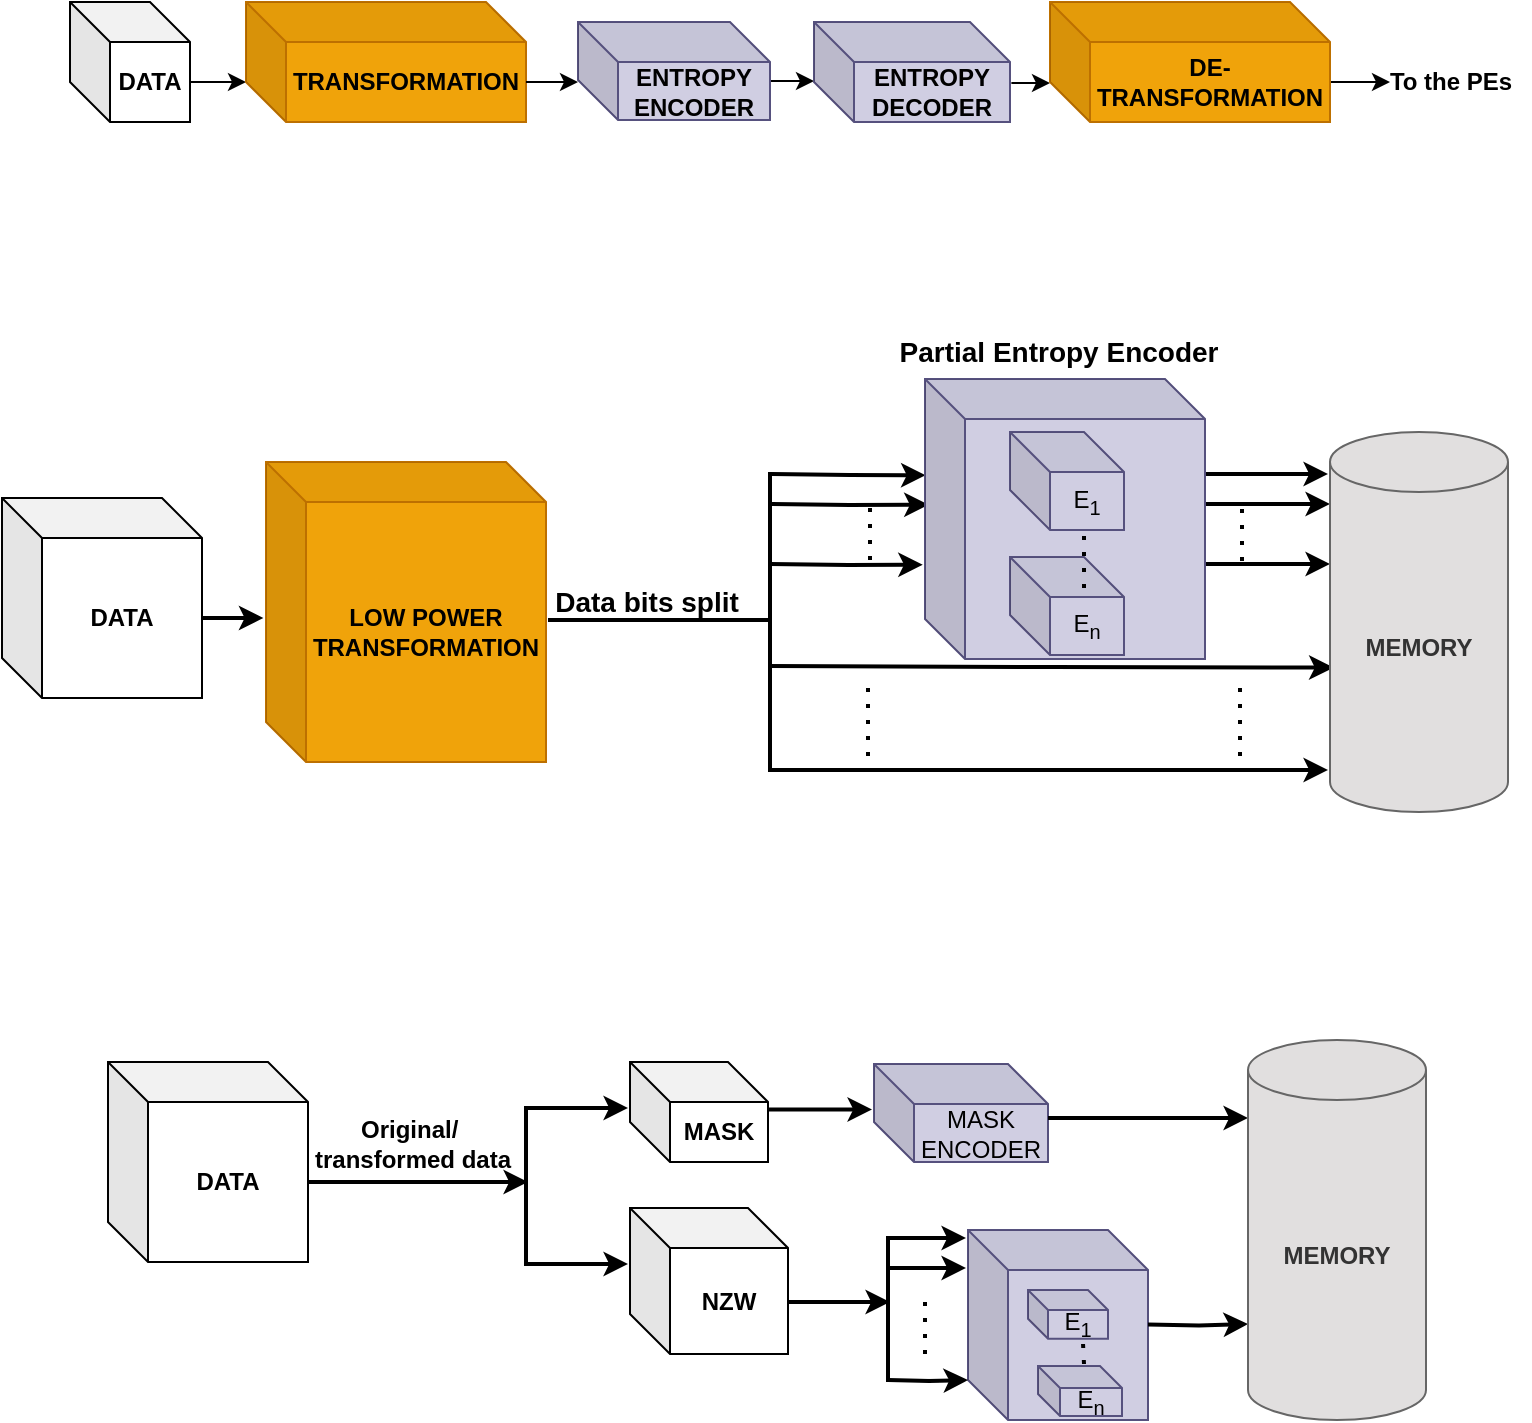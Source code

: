 <mxfile version="28.2.4">
  <diagram name="Page-1" id="LP1gXYHPUsQjDHA4PLlW">
    <mxGraphModel dx="1683" dy="542" grid="1" gridSize="10" guides="1" tooltips="1" connect="1" arrows="1" fold="1" page="1" pageScale="1" pageWidth="850" pageHeight="1100" math="0" shadow="0">
      <root>
        <mxCell id="0" />
        <mxCell id="1" parent="0" />
        <mxCell id="IX06JGgft1yPhYiZ-xpy-1" style="edgeStyle=orthogonalEdgeStyle;rounded=0;orthogonalLoop=1;jettySize=auto;html=1;entryX=0;entryY=0;entryDx=0;entryDy=40;entryPerimeter=0;" parent="1" edge="1">
          <mxGeometry relative="1" as="geometry">
            <mxPoint x="159" y="350" as="targetPoint" />
            <mxPoint x="131" y="350" as="sourcePoint" />
            <Array as="points">
              <mxPoint x="158" y="350" />
            </Array>
          </mxGeometry>
        </mxCell>
        <mxCell id="IX06JGgft1yPhYiZ-xpy-2" value="&lt;b&gt;&lt;font&gt;DATA&lt;/font&gt;&lt;/b&gt;" style="shape=cube;whiteSpace=wrap;html=1;boundedLbl=1;backgroundOutline=1;darkOpacity=0.05;darkOpacity2=0.1;" parent="1" vertex="1">
          <mxGeometry x="71" y="310" width="60" height="60" as="geometry" />
        </mxCell>
        <mxCell id="IX06JGgft1yPhYiZ-xpy-3" style="edgeStyle=orthogonalEdgeStyle;rounded=0;orthogonalLoop=1;jettySize=auto;html=1;exitX=0;exitY=0;exitDx=140;exitDy=50;exitPerimeter=0;entryX=0;entryY=0;entryDx=140;entryDy=50;entryPerimeter=0;" parent="1" source="IX06JGgft1yPhYiZ-xpy-4" target="IX06JGgft1yPhYiZ-xpy-4" edge="1">
          <mxGeometry relative="1" as="geometry">
            <mxPoint x="364" y="348" as="targetPoint" />
          </mxGeometry>
        </mxCell>
        <mxCell id="IX06JGgft1yPhYiZ-xpy-4" value="&lt;b&gt;&lt;font&gt;TRANSFORMATION&lt;/font&gt;&lt;/b&gt;" style="shape=cube;whiteSpace=wrap;html=1;boundedLbl=1;backgroundOutline=1;darkOpacity=0.05;darkOpacity2=0.1;fillColor=#f0a30a;strokeColor=#BD7000;fontColor=#000000;" parent="1" vertex="1">
          <mxGeometry x="159" y="310" width="140" height="60" as="geometry" />
        </mxCell>
        <mxCell id="IX06JGgft1yPhYiZ-xpy-5" style="edgeStyle=orthogonalEdgeStyle;rounded=0;orthogonalLoop=1;jettySize=auto;html=1;exitX=0;exitY=0;exitDx=104;exitDy=34.5;exitPerimeter=0;entryX=0;entryY=0.66;entryDx=0;entryDy=0;entryPerimeter=0;" parent="1" edge="1">
          <mxGeometry relative="1" as="geometry">
            <mxPoint x="443" y="350" as="targetPoint" />
            <mxPoint x="411" y="349.5" as="sourcePoint" />
          </mxGeometry>
        </mxCell>
        <mxCell id="IX06JGgft1yPhYiZ-xpy-6" value="&lt;b&gt;&lt;font&gt;ENTROPY ENCODER&lt;/font&gt;&lt;/b&gt;" style="shape=cube;whiteSpace=wrap;html=1;boundedLbl=1;backgroundOutline=1;darkOpacity=0.05;darkOpacity2=0.1;fillColor=#d0cee2;strokeColor=#56517e;" parent="1" vertex="1">
          <mxGeometry x="325" y="320" width="96" height="49" as="geometry" />
        </mxCell>
        <mxCell id="IX06JGgft1yPhYiZ-xpy-7" style="edgeStyle=orthogonalEdgeStyle;rounded=0;orthogonalLoop=1;jettySize=auto;html=1;exitX=1.007;exitY=0.61;exitDx=0;exitDy=0;exitPerimeter=0;" parent="1" source="IX06JGgft1yPhYiZ-xpy-8" edge="1">
          <mxGeometry relative="1" as="geometry">
            <mxPoint x="561" y="350" as="targetPoint" />
            <mxPoint x="533" y="350" as="sourcePoint" />
          </mxGeometry>
        </mxCell>
        <mxCell id="IX06JGgft1yPhYiZ-xpy-8" value="&lt;b&gt;&lt;font&gt;ENTROPY DECODER&lt;/font&gt;&lt;/b&gt;" style="shape=cube;whiteSpace=wrap;html=1;boundedLbl=1;backgroundOutline=1;darkOpacity=0.05;darkOpacity2=0.1;fillColor=#d0cee2;strokeColor=#56517e;" parent="1" vertex="1">
          <mxGeometry x="443" y="320" width="98" height="50" as="geometry" />
        </mxCell>
        <mxCell id="IX06JGgft1yPhYiZ-xpy-9" style="edgeStyle=orthogonalEdgeStyle;rounded=0;orthogonalLoop=1;jettySize=auto;html=1;exitX=0;exitY=0;exitDx=140;exitDy=40;exitPerimeter=0;entryX=0;entryY=0;entryDx=0;entryDy=29;entryPerimeter=0;" parent="1" edge="1">
          <mxGeometry relative="1" as="geometry">
            <mxPoint x="299" y="350" as="sourcePoint" />
            <mxPoint x="325" y="350" as="targetPoint" />
          </mxGeometry>
        </mxCell>
        <mxCell id="IX06JGgft1yPhYiZ-xpy-10" style="edgeStyle=orthogonalEdgeStyle;rounded=0;orthogonalLoop=1;jettySize=auto;html=1;exitX=0;exitY=0;exitDx=140;exitDy=40;exitPerimeter=0;" parent="1" source="IX06JGgft1yPhYiZ-xpy-11" edge="1">
          <mxGeometry relative="1" as="geometry">
            <mxPoint x="731" y="350" as="targetPoint" />
          </mxGeometry>
        </mxCell>
        <mxCell id="IX06JGgft1yPhYiZ-xpy-11" value="&lt;b&gt;&lt;font&gt;DE-TRANSFORMATION&lt;/font&gt;&lt;/b&gt;" style="shape=cube;whiteSpace=wrap;html=1;boundedLbl=1;backgroundOutline=1;darkOpacity=0.05;darkOpacity2=0.1;fillColor=#f0a30a;strokeColor=#BD7000;fontColor=#000000;" parent="1" vertex="1">
          <mxGeometry x="561" y="310" width="140" height="60" as="geometry" />
        </mxCell>
        <mxCell id="IX06JGgft1yPhYiZ-xpy-12" value="&lt;b&gt;To the PEs&lt;/b&gt;" style="text;html=1;align=center;verticalAlign=middle;resizable=0;points=[];autosize=1;strokeColor=none;fillColor=none;" parent="1" vertex="1">
          <mxGeometry x="721" y="335" width="80" height="30" as="geometry" />
        </mxCell>
        <mxCell id="jKtk_MFLA1CKvHIvnrR1-2" value="&lt;b&gt;&lt;font&gt;DATA&lt;/font&gt;&lt;/b&gt;" style="shape=cube;whiteSpace=wrap;html=1;boundedLbl=1;backgroundOutline=1;darkOpacity=0.05;darkOpacity2=0.1;" parent="1" vertex="1">
          <mxGeometry x="37" y="558" width="100" height="100" as="geometry" />
        </mxCell>
        <mxCell id="jKtk_MFLA1CKvHIvnrR1-3" value="&lt;b&gt;&lt;font&gt;LOW POWER TRANSFORMATION&lt;/font&gt;&lt;/b&gt;" style="shape=cube;whiteSpace=wrap;html=1;boundedLbl=1;backgroundOutline=1;darkOpacity=0.05;darkOpacity2=0.1;fillColor=#f0a30a;strokeColor=#BD7000;fontColor=#000000;" parent="1" vertex="1">
          <mxGeometry x="169" y="540" width="140" height="150" as="geometry" />
        </mxCell>
        <mxCell id="jKtk_MFLA1CKvHIvnrR1-4" style="edgeStyle=orthogonalEdgeStyle;rounded=0;orthogonalLoop=1;jettySize=auto;html=1;exitX=0;exitY=0;exitDx=140;exitDy=40;exitPerimeter=0;endArrow=none;endFill=0;strokeWidth=2;" parent="1" edge="1">
          <mxGeometry relative="1" as="geometry">
            <mxPoint x="310" y="619" as="sourcePoint" />
            <mxPoint x="420" y="619" as="targetPoint" />
          </mxGeometry>
        </mxCell>
        <mxCell id="jKtk_MFLA1CKvHIvnrR1-6" value="" style="endArrow=none;html=1;rounded=0;strokeWidth=2;" parent="1" edge="1">
          <mxGeometry width="50" height="50" relative="1" as="geometry">
            <mxPoint x="421" y="695" as="sourcePoint" />
            <mxPoint x="421" y="545" as="targetPoint" />
          </mxGeometry>
        </mxCell>
        <mxCell id="jKtk_MFLA1CKvHIvnrR1-7" value="&lt;b&gt;&lt;font style=&quot;font-size: 14px;&quot;&gt;Data bits split&lt;/font&gt;&lt;/b&gt;" style="text;html=1;align=center;verticalAlign=middle;resizable=0;points=[];autosize=1;strokeColor=none;fillColor=none;" parent="1" vertex="1">
          <mxGeometry x="299" y="595" width="120" height="30" as="geometry" />
        </mxCell>
        <mxCell id="jKtk_MFLA1CKvHIvnrR1-9" style="edgeStyle=orthogonalEdgeStyle;rounded=0;orthogonalLoop=1;jettySize=auto;html=1;exitX=0;exitY=0;exitDx=140;exitDy=40;exitPerimeter=0;strokeWidth=2;entryX=0.02;entryY=0.62;entryDx=0;entryDy=0;entryPerimeter=0;" parent="1" target="jKtk_MFLA1CKvHIvnrR1-26" edge="1">
          <mxGeometry relative="1" as="geometry">
            <mxPoint x="421" y="642" as="sourcePoint" />
            <mxPoint x="681" y="642" as="targetPoint" />
          </mxGeometry>
        </mxCell>
        <mxCell id="jKtk_MFLA1CKvHIvnrR1-11" style="edgeStyle=orthogonalEdgeStyle;rounded=0;orthogonalLoop=1;jettySize=auto;html=1;exitX=0;exitY=0;exitDx=140;exitDy=40;exitPerimeter=0;strokeWidth=2;entryX=0.002;entryY=0.344;entryDx=0;entryDy=0;entryPerimeter=0;" parent="1" target="jKtk_MFLA1CKvHIvnrR1-14" edge="1">
          <mxGeometry relative="1" as="geometry">
            <mxPoint x="422" y="546" as="sourcePoint" />
            <mxPoint x="522" y="546" as="targetPoint" />
          </mxGeometry>
        </mxCell>
        <mxCell id="jKtk_MFLA1CKvHIvnrR1-12" style="edgeStyle=orthogonalEdgeStyle;rounded=0;orthogonalLoop=1;jettySize=auto;html=1;exitX=0;exitY=0;exitDx=140;exitDy=40;exitPerimeter=0;strokeWidth=2;entryX=0.013;entryY=0.449;entryDx=0;entryDy=0;entryPerimeter=0;" parent="1" target="jKtk_MFLA1CKvHIvnrR1-14" edge="1">
          <mxGeometry relative="1" as="geometry">
            <mxPoint x="422" y="561" as="sourcePoint" />
            <mxPoint x="522" y="561" as="targetPoint" />
          </mxGeometry>
        </mxCell>
        <mxCell id="jKtk_MFLA1CKvHIvnrR1-13" style="edgeStyle=orthogonalEdgeStyle;rounded=0;orthogonalLoop=1;jettySize=auto;html=1;exitX=0;exitY=0;exitDx=140;exitDy=40;exitPerimeter=0;strokeWidth=2;entryX=-0.008;entryY=0.663;entryDx=0;entryDy=0;entryPerimeter=0;" parent="1" target="jKtk_MFLA1CKvHIvnrR1-14" edge="1">
          <mxGeometry relative="1" as="geometry">
            <mxPoint x="421" y="591" as="sourcePoint" />
            <mxPoint x="521" y="591" as="targetPoint" />
          </mxGeometry>
        </mxCell>
        <mxCell id="jKtk_MFLA1CKvHIvnrR1-15" value="" style="endArrow=none;dashed=1;html=1;dashPattern=1 3;strokeWidth=2;rounded=0;" parent="1" edge="1">
          <mxGeometry width="50" height="50" relative="1" as="geometry">
            <mxPoint x="470" y="687" as="sourcePoint" />
            <mxPoint x="470" y="649" as="targetPoint" />
          </mxGeometry>
        </mxCell>
        <mxCell id="jKtk_MFLA1CKvHIvnrR1-16" value="" style="endArrow=none;dashed=1;html=1;dashPattern=1 3;strokeWidth=2;rounded=0;" parent="1" edge="1">
          <mxGeometry width="50" height="50" relative="1" as="geometry">
            <mxPoint x="471" y="589" as="sourcePoint" />
            <mxPoint x="471" y="562" as="targetPoint" />
          </mxGeometry>
        </mxCell>
        <mxCell id="jKtk_MFLA1CKvHIvnrR1-17" style="edgeStyle=orthogonalEdgeStyle;rounded=0;orthogonalLoop=1;jettySize=auto;html=1;exitX=0;exitY=0;exitDx=140;exitDy=40;exitPerimeter=0;strokeWidth=2;" parent="1" edge="1">
          <mxGeometry relative="1" as="geometry">
            <mxPoint x="421" y="694" as="sourcePoint" />
            <mxPoint x="700" y="694" as="targetPoint" />
          </mxGeometry>
        </mxCell>
        <mxCell id="jKtk_MFLA1CKvHIvnrR1-18" style="edgeStyle=orthogonalEdgeStyle;rounded=0;orthogonalLoop=1;jettySize=auto;html=1;strokeWidth=2;" parent="1" edge="1">
          <mxGeometry relative="1" as="geometry">
            <mxPoint x="639" y="546" as="sourcePoint" />
            <mxPoint x="700" y="546" as="targetPoint" />
          </mxGeometry>
        </mxCell>
        <mxCell id="jKtk_MFLA1CKvHIvnrR1-19" style="edgeStyle=orthogonalEdgeStyle;rounded=0;orthogonalLoop=1;jettySize=auto;html=1;exitX=0;exitY=0;exitDx=140;exitDy=40;exitPerimeter=0;strokeWidth=2;" parent="1" edge="1">
          <mxGeometry relative="1" as="geometry">
            <mxPoint x="639" y="561" as="sourcePoint" />
            <mxPoint x="701" y="561" as="targetPoint" />
          </mxGeometry>
        </mxCell>
        <mxCell id="jKtk_MFLA1CKvHIvnrR1-20" style="edgeStyle=orthogonalEdgeStyle;rounded=0;orthogonalLoop=1;jettySize=auto;html=1;exitX=0;exitY=0;exitDx=140;exitDy=40;exitPerimeter=0;strokeWidth=2;" parent="1" edge="1">
          <mxGeometry relative="1" as="geometry">
            <mxPoint x="638" y="591" as="sourcePoint" />
            <mxPoint x="701" y="591" as="targetPoint" />
          </mxGeometry>
        </mxCell>
        <mxCell id="jKtk_MFLA1CKvHIvnrR1-21" value="" style="endArrow=none;dashed=1;html=1;dashPattern=1 3;strokeWidth=2;rounded=0;" parent="1" edge="1">
          <mxGeometry width="50" height="50" relative="1" as="geometry">
            <mxPoint x="657" y="589.5" as="sourcePoint" />
            <mxPoint x="657" y="562.5" as="targetPoint" />
          </mxGeometry>
        </mxCell>
        <mxCell id="jKtk_MFLA1CKvHIvnrR1-23" value="&lt;b&gt;&lt;font style=&quot;font-size: 14px;&quot;&gt;Partial Entropy Encoder&lt;/font&gt;&lt;/b&gt;" style="text;html=1;align=center;verticalAlign=middle;resizable=0;points=[];autosize=1;strokeColor=none;fillColor=none;" parent="1" vertex="1">
          <mxGeometry x="475" y="470" width="180" height="30" as="geometry" />
        </mxCell>
        <mxCell id="jKtk_MFLA1CKvHIvnrR1-26" value="&lt;b&gt;MEMORY&lt;/b&gt;" style="shape=cylinder3;whiteSpace=wrap;html=1;boundedLbl=1;backgroundOutline=1;size=15;fillColor=light-dark(#e1dfdf, #1a1a1a);strokeColor=#666666;fontColor=#333333;" parent="1" vertex="1">
          <mxGeometry x="701" y="525" width="89" height="190" as="geometry" />
        </mxCell>
        <mxCell id="jKtk_MFLA1CKvHIvnrR1-27" style="edgeStyle=orthogonalEdgeStyle;rounded=0;orthogonalLoop=1;jettySize=auto;html=1;exitX=0;exitY=0;exitDx=100;exitDy=60;exitPerimeter=0;entryX=-0.009;entryY=0.521;entryDx=0;entryDy=0;entryPerimeter=0;strokeWidth=2;" parent="1" source="jKtk_MFLA1CKvHIvnrR1-2" target="jKtk_MFLA1CKvHIvnrR1-3" edge="1">
          <mxGeometry relative="1" as="geometry" />
        </mxCell>
        <mxCell id="Dm8rZ5m98SyZMoXHKYDj-1" value="" style="endArrow=none;dashed=1;html=1;dashPattern=1 3;strokeWidth=2;rounded=0;" parent="1" edge="1">
          <mxGeometry width="50" height="50" relative="1" as="geometry">
            <mxPoint x="656" y="687" as="sourcePoint" />
            <mxPoint x="656" y="649" as="targetPoint" />
          </mxGeometry>
        </mxCell>
        <mxCell id="VLtqBEOc1efZd0iGKF26-1" value="&lt;b&gt;&lt;font&gt;DATA&lt;/font&gt;&lt;/b&gt;" style="shape=cube;whiteSpace=wrap;html=1;boundedLbl=1;backgroundOutline=1;darkOpacity=0.05;darkOpacity2=0.1;" parent="1" vertex="1">
          <mxGeometry x="90" y="840" width="100" height="100" as="geometry" />
        </mxCell>
        <mxCell id="VLtqBEOc1efZd0iGKF26-2" style="edgeStyle=orthogonalEdgeStyle;rounded=0;orthogonalLoop=1;jettySize=auto;html=1;exitX=0;exitY=0;exitDx=100;exitDy=60;exitPerimeter=0;strokeWidth=2;" parent="1" source="VLtqBEOc1efZd0iGKF26-1" edge="1">
          <mxGeometry relative="1" as="geometry">
            <mxPoint x="300" y="900" as="targetPoint" />
          </mxGeometry>
        </mxCell>
        <mxCell id="VLtqBEOc1efZd0iGKF26-3" value="&lt;b&gt;Original/&amp;nbsp;&lt;/b&gt;&lt;div&gt;&lt;b&gt;transformed data&lt;/b&gt;&lt;/div&gt;" style="text;html=1;align=center;verticalAlign=middle;resizable=0;points=[];autosize=1;strokeColor=none;fillColor=none;" parent="1" vertex="1">
          <mxGeometry x="182" y="861" width="120" height="40" as="geometry" />
        </mxCell>
        <mxCell id="VLtqBEOc1efZd0iGKF26-4" value="" style="endArrow=none;html=1;rounded=0;strokeWidth=2;" parent="1" edge="1">
          <mxGeometry width="50" height="50" relative="1" as="geometry">
            <mxPoint x="299" y="942" as="sourcePoint" />
            <mxPoint x="299" y="862" as="targetPoint" />
          </mxGeometry>
        </mxCell>
        <mxCell id="VLtqBEOc1efZd0iGKF26-5" style="edgeStyle=orthogonalEdgeStyle;rounded=0;orthogonalLoop=1;jettySize=auto;html=1;exitX=0;exitY=0;exitDx=140;exitDy=40;exitPerimeter=0;strokeWidth=2;" parent="1" edge="1">
          <mxGeometry relative="1" as="geometry">
            <mxPoint x="298" y="863" as="sourcePoint" />
            <mxPoint x="350" y="863" as="targetPoint" />
          </mxGeometry>
        </mxCell>
        <mxCell id="VLtqBEOc1efZd0iGKF26-7" style="edgeStyle=orthogonalEdgeStyle;rounded=0;orthogonalLoop=1;jettySize=auto;html=1;exitX=0;exitY=0;exitDx=140;exitDy=40;exitPerimeter=0;strokeWidth=2;" parent="1" edge="1">
          <mxGeometry relative="1" as="geometry">
            <mxPoint x="299" y="941" as="sourcePoint" />
            <mxPoint x="350" y="941" as="targetPoint" />
          </mxGeometry>
        </mxCell>
        <mxCell id="VLtqBEOc1efZd0iGKF26-8" value="&lt;b&gt;&lt;font&gt;MASK&lt;/font&gt;&lt;/b&gt;" style="shape=cube;whiteSpace=wrap;html=1;boundedLbl=1;backgroundOutline=1;darkOpacity=0.05;darkOpacity2=0.1;" parent="1" vertex="1">
          <mxGeometry x="351" y="840" width="69" height="50" as="geometry" />
        </mxCell>
        <mxCell id="VLtqBEOc1efZd0iGKF26-9" value="&lt;b&gt;NZW&lt;/b&gt;" style="shape=cube;whiteSpace=wrap;html=1;boundedLbl=1;backgroundOutline=1;darkOpacity=0.05;darkOpacity2=0.1;" parent="1" vertex="1">
          <mxGeometry x="351" y="913" width="79" height="73" as="geometry" />
        </mxCell>
        <mxCell id="VLtqBEOc1efZd0iGKF26-10" style="edgeStyle=orthogonalEdgeStyle;rounded=0;orthogonalLoop=1;jettySize=auto;html=1;exitX=0;exitY=0;exitDx=140;exitDy=40;exitPerimeter=0;strokeWidth=2;" parent="1" edge="1">
          <mxGeometry relative="1" as="geometry">
            <mxPoint x="420" y="863.71" as="sourcePoint" />
            <mxPoint x="472" y="863.71" as="targetPoint" />
          </mxGeometry>
        </mxCell>
        <mxCell id="VLtqBEOc1efZd0iGKF26-12" value="MASK ENCODER" style="shape=cube;whiteSpace=wrap;html=1;boundedLbl=1;backgroundOutline=1;darkOpacity=0.05;darkOpacity2=0.1;fillColor=#d0cee2;strokeColor=#56517e;" parent="1" vertex="1">
          <mxGeometry x="473" y="841" width="87" height="49" as="geometry" />
        </mxCell>
        <mxCell id="VLtqBEOc1efZd0iGKF26-14" value="" style="endArrow=none;html=1;rounded=0;strokeWidth=2;" parent="1" edge="1">
          <mxGeometry width="50" height="50" relative="1" as="geometry">
            <mxPoint x="480" y="1000" as="sourcePoint" />
            <mxPoint x="480" y="927" as="targetPoint" />
          </mxGeometry>
        </mxCell>
        <mxCell id="VLtqBEOc1efZd0iGKF26-15" style="edgeStyle=orthogonalEdgeStyle;rounded=0;orthogonalLoop=1;jettySize=auto;html=1;exitX=0;exitY=0;exitDx=140;exitDy=40;exitPerimeter=0;strokeWidth=2;" parent="1" edge="1">
          <mxGeometry relative="1" as="geometry">
            <mxPoint x="430" y="960" as="sourcePoint" />
            <mxPoint x="481" y="960" as="targetPoint" />
          </mxGeometry>
        </mxCell>
        <mxCell id="VLtqBEOc1efZd0iGKF26-20" value="" style="group" parent="1" vertex="1" connectable="0">
          <mxGeometry x="498.5" y="498.5" width="140" height="140" as="geometry" />
        </mxCell>
        <mxCell id="jKtk_MFLA1CKvHIvnrR1-14" value="" style="shape=cube;whiteSpace=wrap;html=1;boundedLbl=1;backgroundOutline=1;darkOpacity=0.05;darkOpacity2=0.1;fillColor=#d0cee2;strokeColor=#56517e;" parent="VLtqBEOc1efZd0iGKF26-20" vertex="1">
          <mxGeometry width="140" height="140" as="geometry" />
        </mxCell>
        <mxCell id="7F5SyQ3Dx6r8ehRe5oKz-1" value="E&lt;sub&gt;1&lt;/sub&gt;" style="shape=cube;whiteSpace=wrap;html=1;boundedLbl=1;backgroundOutline=1;darkOpacity=0.05;darkOpacity2=0.1;fillColor=#d0cee2;strokeColor=#56517e;" parent="VLtqBEOc1efZd0iGKF26-20" vertex="1">
          <mxGeometry x="42.5" y="26.5" width="57" height="49" as="geometry" />
        </mxCell>
        <mxCell id="7F5SyQ3Dx6r8ehRe5oKz-3" value="E&lt;sub&gt;n&lt;/sub&gt;" style="shape=cube;whiteSpace=wrap;html=1;boundedLbl=1;backgroundOutline=1;darkOpacity=0.05;darkOpacity2=0.1;fillColor=#d0cee2;strokeColor=#56517e;" parent="VLtqBEOc1efZd0iGKF26-20" vertex="1">
          <mxGeometry x="42.5" y="89" width="57" height="49" as="geometry" />
        </mxCell>
        <mxCell id="7F5SyQ3Dx6r8ehRe5oKz-4" value="" style="endArrow=none;dashed=1;html=1;dashPattern=1 3;strokeWidth=2;rounded=0;" parent="VLtqBEOc1efZd0iGKF26-20" edge="1">
          <mxGeometry width="50" height="50" relative="1" as="geometry">
            <mxPoint x="79.5" y="104.5" as="sourcePoint" />
            <mxPoint x="79.5" y="77.5" as="targetPoint" />
          </mxGeometry>
        </mxCell>
        <mxCell id="VLtqBEOc1efZd0iGKF26-25" value="" style="group" parent="1" vertex="1" connectable="0">
          <mxGeometry x="520" y="924" width="90" height="95" as="geometry" />
        </mxCell>
        <mxCell id="VLtqBEOc1efZd0iGKF26-21" value="" style="shape=cube;whiteSpace=wrap;html=1;boundedLbl=1;backgroundOutline=1;darkOpacity=0.05;darkOpacity2=0.1;fillColor=#d0cee2;strokeColor=#56517e;" parent="VLtqBEOc1efZd0iGKF26-25" vertex="1">
          <mxGeometry width="90" height="95" as="geometry" />
        </mxCell>
        <mxCell id="VLtqBEOc1efZd0iGKF26-22" value="E&lt;sub&gt;1&lt;/sub&gt;" style="shape=cube;whiteSpace=wrap;html=1;boundedLbl=1;backgroundOutline=1;darkOpacity=0.05;darkOpacity2=0.1;fillColor=#d0cee2;strokeColor=#56517e;size=10;" parent="VLtqBEOc1efZd0iGKF26-25" vertex="1">
          <mxGeometry x="30" y="30" width="40" height="24.37" as="geometry" />
        </mxCell>
        <mxCell id="VLtqBEOc1efZd0iGKF26-23" value="E&lt;sub&gt;n&lt;/sub&gt;" style="shape=cube;whiteSpace=wrap;html=1;boundedLbl=1;backgroundOutline=1;darkOpacity=0.05;darkOpacity2=0.1;fillColor=#d0cee2;strokeColor=#56517e;size=11;" parent="VLtqBEOc1efZd0iGKF26-25" vertex="1">
          <mxGeometry x="35" y="68" width="42" height="25" as="geometry" />
        </mxCell>
        <mxCell id="VLtqBEOc1efZd0iGKF26-24" value="" style="endArrow=none;dashed=1;html=1;dashPattern=1 3;strokeWidth=2;rounded=0;" parent="VLtqBEOc1efZd0iGKF26-25" edge="1">
          <mxGeometry width="50" height="50" relative="1" as="geometry">
            <mxPoint x="58" y="67" as="sourcePoint" />
            <mxPoint x="57.5" y="56.571" as="targetPoint" />
          </mxGeometry>
        </mxCell>
        <mxCell id="VLtqBEOc1efZd0iGKF26-30" style="edgeStyle=orthogonalEdgeStyle;rounded=0;orthogonalLoop=1;jettySize=auto;html=1;exitX=0;exitY=0;exitDx=140;exitDy=40;exitPerimeter=0;strokeWidth=2;" parent="1" edge="1">
          <mxGeometry relative="1" as="geometry">
            <mxPoint x="480" y="928" as="sourcePoint" />
            <mxPoint x="519" y="928" as="targetPoint" />
          </mxGeometry>
        </mxCell>
        <mxCell id="VLtqBEOc1efZd0iGKF26-31" style="edgeStyle=orthogonalEdgeStyle;rounded=0;orthogonalLoop=1;jettySize=auto;html=1;exitX=0;exitY=0;exitDx=140;exitDy=40;exitPerimeter=0;strokeWidth=2;" parent="1" edge="1">
          <mxGeometry relative="1" as="geometry">
            <mxPoint x="480" y="943" as="sourcePoint" />
            <mxPoint x="519" y="943" as="targetPoint" />
          </mxGeometry>
        </mxCell>
        <mxCell id="VLtqBEOc1efZd0iGKF26-32" style="edgeStyle=orthogonalEdgeStyle;rounded=0;orthogonalLoop=1;jettySize=auto;html=1;exitX=0;exitY=0;exitDx=140;exitDy=40;exitPerimeter=0;strokeWidth=2;" parent="1" edge="1">
          <mxGeometry relative="1" as="geometry">
            <mxPoint x="480" y="999" as="sourcePoint" />
            <mxPoint x="520" y="999" as="targetPoint" />
          </mxGeometry>
        </mxCell>
        <mxCell id="VLtqBEOc1efZd0iGKF26-33" value="" style="endArrow=none;dashed=1;html=1;dashPattern=1 3;strokeWidth=2;rounded=0;" parent="1" edge="1">
          <mxGeometry width="50" height="50" relative="1" as="geometry">
            <mxPoint x="498.5" y="986" as="sourcePoint" />
            <mxPoint x="498.5" y="959" as="targetPoint" />
            <Array as="points">
              <mxPoint x="498.5" y="973" />
            </Array>
          </mxGeometry>
        </mxCell>
        <mxCell id="VLtqBEOc1efZd0iGKF26-34" style="edgeStyle=orthogonalEdgeStyle;rounded=0;orthogonalLoop=1;jettySize=auto;html=1;exitX=0;exitY=0;exitDx=140;exitDy=40;exitPerimeter=0;strokeWidth=2;" parent="1" edge="1">
          <mxGeometry relative="1" as="geometry">
            <mxPoint x="560" y="868" as="sourcePoint" />
            <mxPoint x="660" y="868" as="targetPoint" />
          </mxGeometry>
        </mxCell>
        <mxCell id="VLtqBEOc1efZd0iGKF26-35" style="edgeStyle=orthogonalEdgeStyle;rounded=0;orthogonalLoop=1;jettySize=auto;html=1;exitX=0;exitY=0;exitDx=140;exitDy=40;exitPerimeter=0;strokeWidth=2;" parent="1" edge="1">
          <mxGeometry relative="1" as="geometry">
            <mxPoint x="610" y="971.3" as="sourcePoint" />
            <mxPoint x="660" y="971" as="targetPoint" />
          </mxGeometry>
        </mxCell>
        <mxCell id="2dXaRr0khKJiVhxrh6ls-1" value="&lt;b&gt;MEMORY&lt;/b&gt;" style="shape=cylinder3;whiteSpace=wrap;html=1;boundedLbl=1;backgroundOutline=1;size=15;fillColor=light-dark(#e1dfdf, #1a1a1a);strokeColor=#666666;fontColor=#333333;" vertex="1" parent="1">
          <mxGeometry x="660" y="829" width="89" height="190" as="geometry" />
        </mxCell>
      </root>
    </mxGraphModel>
  </diagram>
</mxfile>
